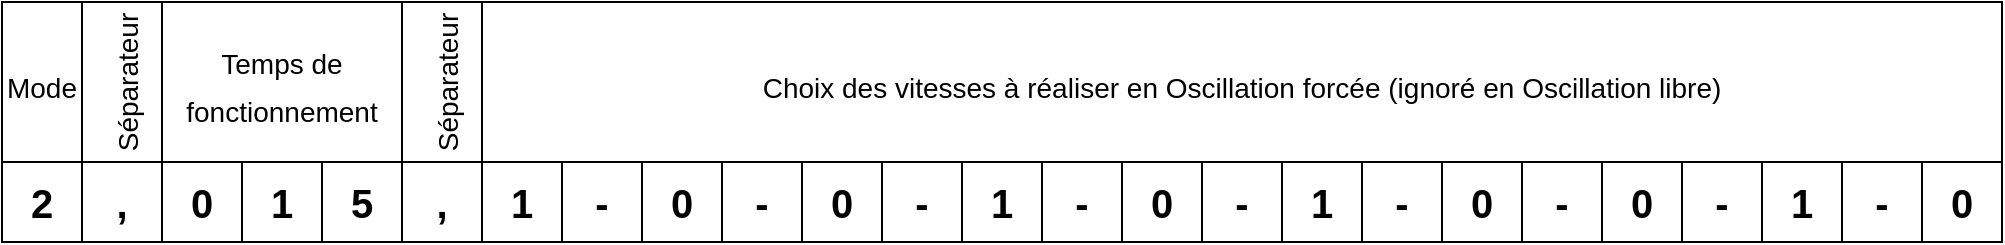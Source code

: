 <mxfile version="15.9.1" type="google"><diagram id="MyOKsus8w1ZKEUR-7Gap" name="Page-1"><mxGraphModel dx="1730" dy="912" grid="1" gridSize="10" guides="1" tooltips="1" connect="1" arrows="1" fold="1" page="1" pageScale="1" pageWidth="827" pageHeight="1169" math="0" shadow="0"><root><mxCell id="0"/><mxCell id="1" parent="0"/><mxCell id="GxFQDCalIdNw6_eVP2y4-1" value="&lt;font style=&quot;font-size: 20px&quot;&gt;&lt;b&gt;2&lt;/b&gt;&lt;/font&gt;" style="rounded=0;whiteSpace=wrap;html=1;" vertex="1" parent="1"><mxGeometry y="200" width="40" height="40" as="geometry"/></mxCell><mxCell id="GxFQDCalIdNw6_eVP2y4-17" value="&lt;font style=&quot;font-size: 20px&quot;&gt;&lt;b&gt;,&lt;/b&gt;&lt;/font&gt;" style="rounded=0;whiteSpace=wrap;html=1;" vertex="1" parent="1"><mxGeometry x="40" y="200" width="40" height="40" as="geometry"/></mxCell><mxCell id="GxFQDCalIdNw6_eVP2y4-18" value="&lt;font style=&quot;font-size: 20px&quot;&gt;&lt;b&gt;0&lt;/b&gt;&lt;/font&gt;" style="rounded=0;whiteSpace=wrap;html=1;" vertex="1" parent="1"><mxGeometry x="80" y="200" width="40" height="40" as="geometry"/></mxCell><mxCell id="GxFQDCalIdNw6_eVP2y4-19" value="&lt;font style=&quot;font-size: 20px&quot;&gt;&lt;b&gt;1&lt;/b&gt;&lt;/font&gt;" style="rounded=0;whiteSpace=wrap;html=1;" vertex="1" parent="1"><mxGeometry x="120" y="200" width="40" height="40" as="geometry"/></mxCell><mxCell id="GxFQDCalIdNw6_eVP2y4-20" value="&lt;font style=&quot;font-size: 20px&quot;&gt;&lt;b&gt;5&lt;/b&gt;&lt;/font&gt;" style="rounded=0;whiteSpace=wrap;html=1;" vertex="1" parent="1"><mxGeometry x="160" y="200" width="40" height="40" as="geometry"/></mxCell><mxCell id="GxFQDCalIdNw6_eVP2y4-21" value="&lt;font style=&quot;font-size: 20px&quot;&gt;&lt;b&gt;,&lt;/b&gt;&lt;/font&gt;" style="rounded=0;whiteSpace=wrap;html=1;" vertex="1" parent="1"><mxGeometry x="200" y="200" width="40" height="40" as="geometry"/></mxCell><mxCell id="GxFQDCalIdNw6_eVP2y4-22" value="&lt;font style=&quot;font-size: 20px&quot;&gt;&lt;b&gt;1&lt;/b&gt;&lt;/font&gt;" style="rounded=0;whiteSpace=wrap;html=1;" vertex="1" parent="1"><mxGeometry x="240" y="200" width="40" height="40" as="geometry"/></mxCell><mxCell id="GxFQDCalIdNw6_eVP2y4-23" value="&lt;font style=&quot;font-size: 20px&quot;&gt;&lt;b&gt;-&lt;/b&gt;&lt;/font&gt;" style="rounded=0;whiteSpace=wrap;html=1;" vertex="1" parent="1"><mxGeometry x="280" y="200" width="40" height="40" as="geometry"/></mxCell><mxCell id="GxFQDCalIdNw6_eVP2y4-24" value="&lt;font style=&quot;font-size: 20px&quot;&gt;&lt;b&gt;0&lt;/b&gt;&lt;/font&gt;" style="rounded=0;whiteSpace=wrap;html=1;" vertex="1" parent="1"><mxGeometry x="320" y="200" width="40" height="40" as="geometry"/></mxCell><mxCell id="GxFQDCalIdNw6_eVP2y4-25" value="&lt;font style=&quot;font-size: 20px&quot;&gt;&lt;b&gt;-&lt;/b&gt;&lt;/font&gt;" style="rounded=0;whiteSpace=wrap;html=1;" vertex="1" parent="1"><mxGeometry x="360" y="200" width="40" height="40" as="geometry"/></mxCell><mxCell id="GxFQDCalIdNw6_eVP2y4-26" value="&lt;font style=&quot;font-size: 20px&quot;&gt;&lt;b&gt;0&lt;/b&gt;&lt;/font&gt;" style="rounded=0;whiteSpace=wrap;html=1;" vertex="1" parent="1"><mxGeometry x="400" y="200" width="40" height="40" as="geometry"/></mxCell><mxCell id="GxFQDCalIdNw6_eVP2y4-27" value="&lt;font style=&quot;font-size: 20px&quot;&gt;&lt;b&gt;-&lt;/b&gt;&lt;/font&gt;" style="rounded=0;whiteSpace=wrap;html=1;" vertex="1" parent="1"><mxGeometry x="440" y="200" width="40" height="40" as="geometry"/></mxCell><mxCell id="GxFQDCalIdNw6_eVP2y4-28" value="&lt;font style=&quot;font-size: 20px&quot;&gt;&lt;b&gt;1&lt;/b&gt;&lt;/font&gt;" style="rounded=0;whiteSpace=wrap;html=1;" vertex="1" parent="1"><mxGeometry x="480" y="200" width="40" height="40" as="geometry"/></mxCell><mxCell id="GxFQDCalIdNw6_eVP2y4-29" value="&lt;font style=&quot;font-size: 20px&quot;&gt;&lt;b&gt;-&lt;/b&gt;&lt;/font&gt;" style="rounded=0;whiteSpace=wrap;html=1;" vertex="1" parent="1"><mxGeometry x="520" y="200" width="40" height="40" as="geometry"/></mxCell><mxCell id="GxFQDCalIdNw6_eVP2y4-30" value="&lt;font style=&quot;font-size: 20px&quot;&gt;&lt;b&gt;0&lt;/b&gt;&lt;/font&gt;" style="rounded=0;whiteSpace=wrap;html=1;" vertex="1" parent="1"><mxGeometry x="560" y="200" width="40" height="40" as="geometry"/></mxCell><mxCell id="GxFQDCalIdNw6_eVP2y4-31" value="&lt;font style=&quot;font-size: 20px&quot;&gt;&lt;b&gt;-&lt;/b&gt;&lt;/font&gt;" style="rounded=0;whiteSpace=wrap;html=1;" vertex="1" parent="1"><mxGeometry x="600" y="200" width="40" height="40" as="geometry"/></mxCell><mxCell id="GxFQDCalIdNw6_eVP2y4-32" value="&lt;font style=&quot;font-size: 20px&quot;&gt;&lt;b&gt;1&lt;/b&gt;&lt;/font&gt;" style="rounded=0;whiteSpace=wrap;html=1;" vertex="1" parent="1"><mxGeometry x="640" y="200" width="40" height="40" as="geometry"/></mxCell><mxCell id="GxFQDCalIdNw6_eVP2y4-33" value="&lt;font style=&quot;font-size: 20px&quot;&gt;&lt;b&gt;-&lt;/b&gt;&lt;/font&gt;" style="rounded=0;whiteSpace=wrap;html=1;" vertex="1" parent="1"><mxGeometry x="680" y="200" width="40" height="40" as="geometry"/></mxCell><mxCell id="GxFQDCalIdNw6_eVP2y4-34" value="&lt;font style=&quot;font-size: 20px&quot;&gt;&lt;b&gt;0&lt;/b&gt;&lt;/font&gt;" style="rounded=0;whiteSpace=wrap;html=1;" vertex="1" parent="1"><mxGeometry x="720" y="200" width="40" height="40" as="geometry"/></mxCell><mxCell id="GxFQDCalIdNw6_eVP2y4-35" value="&lt;font style=&quot;font-size: 20px&quot;&gt;&lt;b&gt;-&lt;/b&gt;&lt;/font&gt;" style="rounded=0;whiteSpace=wrap;html=1;" vertex="1" parent="1"><mxGeometry x="760" y="200" width="40" height="40" as="geometry"/></mxCell><mxCell id="GxFQDCalIdNw6_eVP2y4-36" value="&lt;font style=&quot;font-size: 20px&quot;&gt;&lt;b&gt;0&lt;/b&gt;&lt;/font&gt;" style="rounded=0;whiteSpace=wrap;html=1;" vertex="1" parent="1"><mxGeometry x="800" y="200" width="40" height="40" as="geometry"/></mxCell><mxCell id="GxFQDCalIdNw6_eVP2y4-37" value="&lt;font style=&quot;font-size: 20px&quot;&gt;&lt;b&gt;-&lt;/b&gt;&lt;/font&gt;" style="rounded=0;whiteSpace=wrap;html=1;" vertex="1" parent="1"><mxGeometry x="840" y="200" width="40" height="40" as="geometry"/></mxCell><mxCell id="GxFQDCalIdNw6_eVP2y4-38" value="&lt;font style=&quot;font-size: 20px&quot;&gt;&lt;b&gt;1&lt;/b&gt;&lt;/font&gt;" style="rounded=0;whiteSpace=wrap;html=1;" vertex="1" parent="1"><mxGeometry x="880" y="200" width="40" height="40" as="geometry"/></mxCell><mxCell id="GxFQDCalIdNw6_eVP2y4-39" value="&lt;font style=&quot;font-size: 20px&quot;&gt;&lt;b&gt;-&lt;/b&gt;&lt;/font&gt;" style="rounded=0;whiteSpace=wrap;html=1;" vertex="1" parent="1"><mxGeometry x="920" y="200" width="40" height="40" as="geometry"/></mxCell><mxCell id="GxFQDCalIdNw6_eVP2y4-40" value="&lt;font style=&quot;font-size: 20px&quot;&gt;&lt;b&gt;0&lt;/b&gt;&lt;/font&gt;" style="rounded=0;whiteSpace=wrap;html=1;" vertex="1" parent="1"><mxGeometry x="960" y="200" width="40" height="40" as="geometry"/></mxCell><mxCell id="GxFQDCalIdNw6_eVP2y4-42" value="&lt;font style=&quot;font-size: 14px&quot;&gt;Temps de fonctionnement&lt;/font&gt;" style="rounded=0;whiteSpace=wrap;html=1;fontSize=20;" vertex="1" parent="1"><mxGeometry x="80" y="120" width="120" height="80" as="geometry"/></mxCell><mxCell id="GxFQDCalIdNw6_eVP2y4-44" value="&lt;font style=&quot;font-size: 14px&quot;&gt;Choix des vitesses à réaliser en Oscillation forcée (ignoré en Oscillation libre)&lt;/font&gt;" style="rounded=0;whiteSpace=wrap;html=1;fontSize=20;" vertex="1" parent="1"><mxGeometry x="240" y="120" width="760" height="80" as="geometry"/></mxCell><mxCell id="GxFQDCalIdNw6_eVP2y4-45" value="&lt;font style=&quot;font-size: 14px&quot;&gt;Mode&lt;/font&gt;" style="rounded=0;whiteSpace=wrap;html=1;fontSize=20;" vertex="1" parent="1"><mxGeometry y="120" width="40" height="80" as="geometry"/></mxCell><mxCell id="GxFQDCalIdNw6_eVP2y4-46" value="&lt;font style=&quot;font-size: 14px&quot;&gt;Séparateur&lt;br&gt;&lt;/font&gt;" style="rounded=0;whiteSpace=wrap;html=1;fontSize=20;rotation=-90;" vertex="1" parent="1"><mxGeometry x="20" y="140" width="80" height="40" as="geometry"/></mxCell><mxCell id="GxFQDCalIdNw6_eVP2y4-47" value="&lt;font style=&quot;font-size: 14px&quot;&gt;Séparateur&lt;br&gt;&lt;/font&gt;" style="rounded=0;whiteSpace=wrap;html=1;fontSize=20;rotation=-90;" vertex="1" parent="1"><mxGeometry x="180" y="140" width="80" height="40" as="geometry"/></mxCell></root></mxGraphModel></diagram></mxfile>